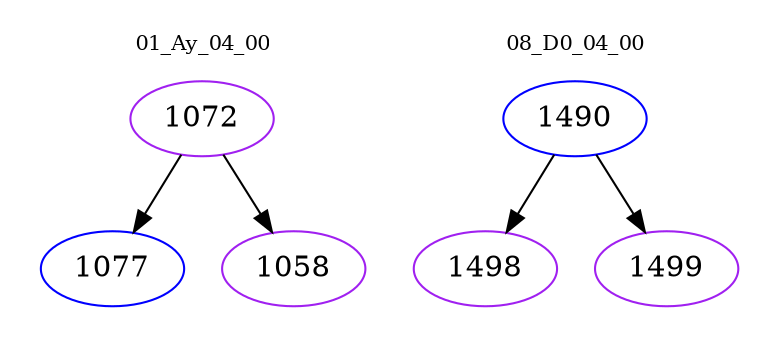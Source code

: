 digraph{
subgraph cluster_0 {
color = white
label = "01_Ay_04_00";
fontsize=10;
T0_1072 [label="1072", color="purple"]
T0_1072 -> T0_1077 [color="black"]
T0_1077 [label="1077", color="blue"]
T0_1072 -> T0_1058 [color="black"]
T0_1058 [label="1058", color="purple"]
}
subgraph cluster_1 {
color = white
label = "08_D0_04_00";
fontsize=10;
T1_1490 [label="1490", color="blue"]
T1_1490 -> T1_1498 [color="black"]
T1_1498 [label="1498", color="purple"]
T1_1490 -> T1_1499 [color="black"]
T1_1499 [label="1499", color="purple"]
}
}

